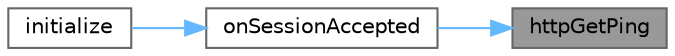 digraph "httpGetPing"
{
 // LATEX_PDF_SIZE
  bgcolor="transparent";
  edge [fontname=Helvetica,fontsize=10,labelfontname=Helvetica,labelfontsize=10];
  node [fontname=Helvetica,fontsize=10,shape=box,height=0.2,width=0.4];
  rankdir="RL";
  Node1 [id="Node000001",label="httpGetPing",height=0.2,width=0.4,color="gray40", fillcolor="grey60", style="filled", fontcolor="black",tooltip="处理GET /ping请求"];
  Node1 -> Node2 [id="edge1_Node000001_Node000002",dir="back",color="steelblue1",style="solid",tooltip=" "];
  Node2 [id="Node000002",label="onSessionAccepted",height=0.2,width=0.4,color="grey40", fillcolor="white", style="filled",URL="$class_j_q_http_server_1_1_service.html#a6bf2d972491c9e753382b39be43b95cc",tooltip="处理新会话接入"];
  Node2 -> Node3 [id="edge2_Node000002_Node000003",dir="back",color="steelblue1",style="solid",tooltip=" "];
  Node3 [id="Node000003",label="initialize",height=0.2,width=0.4,color="grey40", fillcolor="white", style="filled",URL="$class_j_q_http_server_1_1_service.html#ab009d5524543aab28ebea650d9d6b4fa",tooltip="初始化服务"];
}
